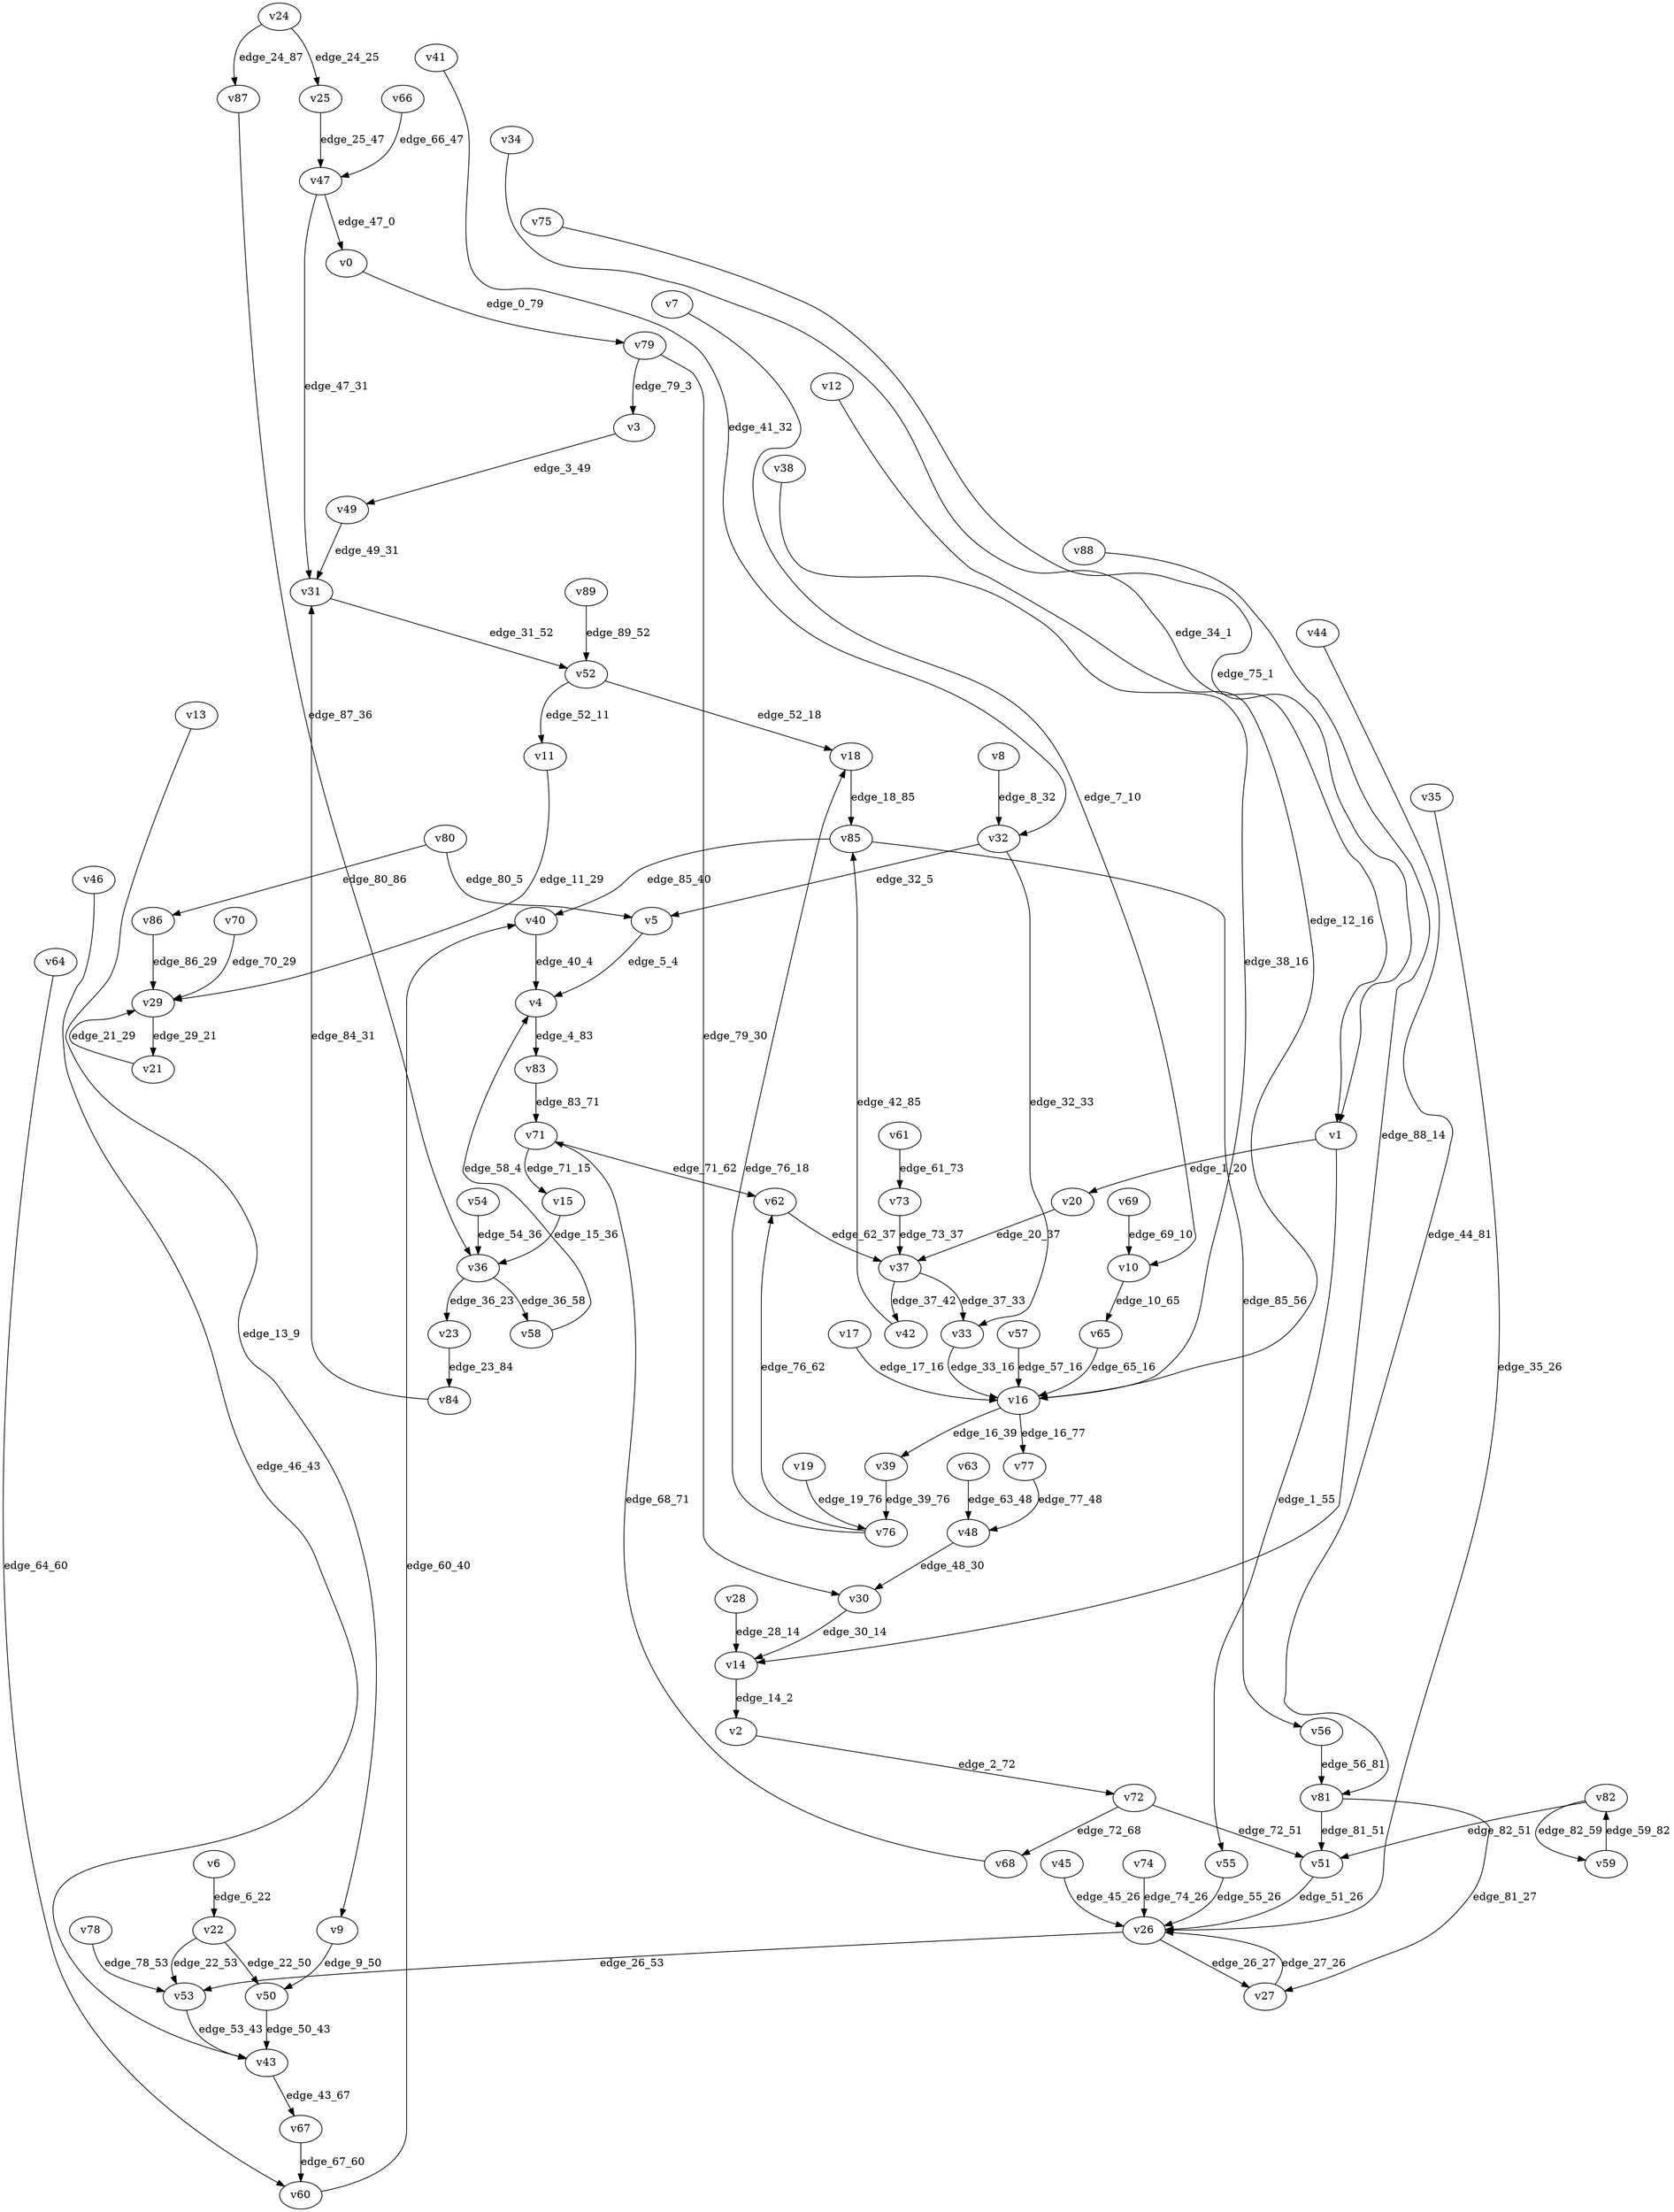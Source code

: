 digraph G {
    // Stochastic discounted game

    v0 [name="v0", player=0];
    v1 [name="v1", player=-1];
    v2 [name="v2", player=1];
    v3 [name="v3", player=1];
    v4 [name="v4", player=-1];
    v5 [name="v5", player=0];
    v6 [name="v6", player=1];
    v7 [name="v7", player=1];
    v8 [name="v8", player=1];
    v9 [name="v9", player=-1];
    v10 [name="v10", player=-1];
    v11 [name="v11", player=1];
    v12 [name="v12", player=0];
    v13 [name="v13", player=0];
    v14 [name="v14", player=-1];
    v15 [name="v15", player=0];
    v16 [name="v16", player=-1];
    v17 [name="v17", player=1];
    v18 [name="v18", player=0];
    v19 [name="v19", player=1];
    v20 [name="v20", player=0];
    v21 [name="v21", player=1];
    v22 [name="v22", player=-1];
    v23 [name="v23", player=1];
    v24 [name="v24", player=-1];
    v25 [name="v25", player=0];
    v26 [name="v26", player=-1];
    v27 [name="v27", player=1];
    v28 [name="v28", player=0];
    v29 [name="v29", player=-1];
    v30 [name="v30", player=1];
    v31 [name="v31", player=0];
    v32 [name="v32", player=-1];
    v33 [name="v33", player=0];
    v34 [name="v34", player=1];
    v35 [name="v35", player=1];
    v36 [name="v36", player=-1];
    v37 [name="v37", player=-1];
    v38 [name="v38", player=0];
    v39 [name="v39", player=0];
    v40 [name="v40", player=0];
    v41 [name="v41", player=0];
    v42 [name="v42", player=0];
    v43 [name="v43", player=-1];
    v44 [name="v44", player=0];
    v45 [name="v45", player=1];
    v46 [name="v46", player=0];
    v47 [name="v47", player=-1];
    v48 [name="v48", player=-1];
    v49 [name="v49", player=-1];
    v50 [name="v50", player=0];
    v51 [name="v51", player=1];
    v52 [name="v52", player=-1];
    v53 [name="v53", player=0];
    v54 [name="v54", player=1];
    v55 [name="v55", player=1];
    v56 [name="v56", player=0];
    v57 [name="v57", player=0];
    v58 [name="v58", player=1];
    v59 [name="v59", player=0];
    v60 [name="v60", player=-1];
    v61 [name="v61", player=-1];
    v62 [name="v62", player=1];
    v63 [name="v63", player=0];
    v64 [name="v64", player=1];
    v65 [name="v65", player=1];
    v66 [name="v66", player=1];
    v67 [name="v67", player=0];
    v68 [name="v68", player=0];
    v69 [name="v69", player=1];
    v70 [name="v70", player=1];
    v71 [name="v71", player=-1];
    v72 [name="v72", player=-1];
    v73 [name="v73", player=0];
    v74 [name="v74", player=1];
    v75 [name="v75", player=1];
    v76 [name="v76", player=-1];
    v77 [name="v77", player=0];
    v78 [name="v78", player=-1];
    v79 [name="v79", player=-1];
    v80 [name="v80", player=-1];
    v81 [name="v81", player=-1];
    v82 [name="v82", player=-1];
    v83 [name="v83", player=1];
    v84 [name="v84", player=-1];
    v85 [name="v85", player=-1];
    v86 [name="v86", player=0];
    v87 [name="v87", player=1];
    v88 [name="v88", player=0];
    v89 [name="v89", player=1];

    v0 -> v79 [label="edge_0_79", weight=-6.621770, discount=0.735210];
    v1 -> v20 [label="edge_1_20", probability=0.310186];
    v1 -> v55 [label="edge_1_55", probability=0.689814];
    v2 -> v72 [label="edge_2_72", weight=-8.353126, discount=0.101936];
    v3 -> v49 [label="edge_3_49", weight=0.699787, discount=0.518428];
    v4 -> v83 [label="edge_4_83", probability=1.000000];
    v5 -> v4 [label="edge_5_4", weight=0.914797, discount=0.485956];
    v6 -> v22 [label="edge_6_22", weight=8.203619, discount=0.129093];
    v7 -> v10 [label="edge_7_10", weight=-8.588811, discount=0.316500];
    v8 -> v32 [label="edge_8_32", weight=5.169889, discount=0.314093];
    v9 -> v50 [label="edge_9_50", probability=1.000000];
    v10 -> v65 [label="edge_10_65", probability=1.000000];
    v11 -> v29 [label="edge_11_29", weight=-6.684948, discount=0.758055];
    v12 -> v16 [label="edge_12_16", weight=-0.077362, discount=0.887869];
    v13 -> v9 [label="edge_13_9", weight=-2.455669, discount=0.706414];
    v14 -> v2 [label="edge_14_2", probability=1.000000];
    v15 -> v36 [label="edge_15_36", weight=-5.698995, discount=0.400386];
    v16 -> v77 [label="edge_16_77", probability=0.564406];
    v16 -> v39 [label="edge_16_39", probability=0.435594];
    v17 -> v16 [label="edge_17_16", weight=8.340351, discount=0.324145];
    v18 -> v85 [label="edge_18_85", weight=5.408006, discount=0.106298];
    v19 -> v76 [label="edge_19_76", weight=3.970688, discount=0.273015];
    v20 -> v37 [label="edge_20_37", weight=-5.417356, discount=0.366854];
    v21 -> v29 [label="edge_21_29", weight=0.324995, discount=0.230500];
    v22 -> v50 [label="edge_22_50", probability=0.622349];
    v22 -> v53 [label="edge_22_53", probability=0.377651];
    v23 -> v84 [label="edge_23_84", weight=-8.821049, discount=0.793143];
    v24 -> v87 [label="edge_24_87", probability=0.628122];
    v24 -> v25 [label="edge_24_25", probability=0.371878];
    v25 -> v47 [label="edge_25_47", weight=8.077882, discount=0.588500];
    v26 -> v53 [label="edge_26_53", probability=0.637967];
    v26 -> v27 [label="edge_26_27", probability=0.362033];
    v27 -> v26 [label="edge_27_26", weight=-9.308052, discount=0.395870];
    v28 -> v14 [label="edge_28_14", weight=6.848636, discount=0.649143];
    v29 -> v21 [label="edge_29_21", probability=1.000000];
    v30 -> v14 [label="edge_30_14", weight=-6.061521, discount=0.216117];
    v31 -> v52 [label="edge_31_52", weight=-5.555802, discount=0.261318];
    v32 -> v5 [label="edge_32_5", probability=0.322833];
    v32 -> v33 [label="edge_32_33", probability=0.677167];
    v33 -> v16 [label="edge_33_16", weight=4.803979, discount=0.737428];
    v34 -> v1 [label="edge_34_1", weight=0.788890, discount=0.641323];
    v35 -> v26 [label="edge_35_26", weight=-8.934012, discount=0.221243];
    v36 -> v23 [label="edge_36_23", probability=0.631030];
    v36 -> v58 [label="edge_36_58", probability=0.368970];
    v37 -> v33 [label="edge_37_33", probability=0.584139];
    v37 -> v42 [label="edge_37_42", probability=0.415861];
    v38 -> v16 [label="edge_38_16", weight=-2.637701, discount=0.859494];
    v39 -> v76 [label="edge_39_76", weight=7.511813, discount=0.725852];
    v40 -> v4 [label="edge_40_4", weight=4.427438, discount=0.361388];
    v41 -> v32 [label="edge_41_32", weight=-8.599653, discount=0.847896];
    v42 -> v85 [label="edge_42_85", weight=2.355300, discount=0.166753];
    v43 -> v67 [label="edge_43_67", probability=1.000000];
    v44 -> v81 [label="edge_44_81", weight=-4.869009, discount=0.511895];
    v45 -> v26 [label="edge_45_26", weight=7.660925, discount=0.370549];
    v46 -> v43 [label="edge_46_43", weight=-6.504013, discount=0.332510];
    v47 -> v31 [label="edge_47_31", probability=0.338273];
    v47 -> v0 [label="edge_47_0", probability=0.661727];
    v48 -> v30 [label="edge_48_30", probability=1.000000];
    v49 -> v31 [label="edge_49_31", probability=1.000000];
    v50 -> v43 [label="edge_50_43", weight=8.275531, discount=0.215178];
    v51 -> v26 [label="edge_51_26", weight=-4.585331, discount=0.646366];
    v52 -> v11 [label="edge_52_11", probability=0.682902];
    v52 -> v18 [label="edge_52_18", probability=0.317098];
    v53 -> v43 [label="edge_53_43", weight=2.700439, discount=0.653353];
    v54 -> v36 [label="edge_54_36", weight=6.356197, discount=0.702684];
    v55 -> v26 [label="edge_55_26", weight=9.763641, discount=0.310979];
    v56 -> v81 [label="edge_56_81", weight=9.393480, discount=0.176149];
    v57 -> v16 [label="edge_57_16", weight=7.706931, discount=0.280687];
    v58 -> v4 [label="edge_58_4", weight=-3.612899, discount=0.131989];
    v59 -> v82 [label="edge_59_82", weight=3.219722, discount=0.347175];
    v60 -> v40 [label="edge_60_40", probability=1.000000];
    v61 -> v73 [label="edge_61_73", probability=1.000000];
    v62 -> v37 [label="edge_62_37", weight=-2.297351, discount=0.587621];
    v63 -> v48 [label="edge_63_48", weight=9.123231, discount=0.630521];
    v64 -> v60 [label="edge_64_60", weight=-6.703139, discount=0.237765];
    v65 -> v16 [label="edge_65_16", weight=6.060032, discount=0.436174];
    v66 -> v47 [label="edge_66_47", weight=6.292897, discount=0.159260];
    v67 -> v60 [label="edge_67_60", weight=5.788596, discount=0.481601];
    v68 -> v71 [label="edge_68_71", weight=-0.514565, discount=0.537879];
    v69 -> v10 [label="edge_69_10", weight=5.201472, discount=0.538088];
    v70 -> v29 [label="edge_70_29", weight=6.470114, discount=0.550295];
    v71 -> v15 [label="edge_71_15", probability=0.335492];
    v71 -> v62 [label="edge_71_62", probability=0.664508];
    v72 -> v51 [label="edge_72_51", probability=0.348534];
    v72 -> v68 [label="edge_72_68", probability=0.651466];
    v73 -> v37 [label="edge_73_37", weight=8.860192, discount=0.668599];
    v74 -> v26 [label="edge_74_26", weight=8.165141, discount=0.295396];
    v75 -> v1 [label="edge_75_1", weight=-0.872492, discount=0.445671];
    v76 -> v18 [label="edge_76_18", probability=0.671525];
    v76 -> v62 [label="edge_76_62", probability=0.328475];
    v77 -> v48 [label="edge_77_48", weight=-3.609675, discount=0.700279];
    v78 -> v53 [label="edge_78_53", probability=1.000000];
    v79 -> v3 [label="edge_79_3", probability=0.530829];
    v79 -> v30 [label="edge_79_30", probability=0.469171];
    v80 -> v5 [label="edge_80_5", probability=0.673562];
    v80 -> v86 [label="edge_80_86", probability=0.326438];
    v81 -> v27 [label="edge_81_27", probability=0.530144];
    v81 -> v51 [label="edge_81_51", probability=0.469856];
    v82 -> v51 [label="edge_82_51", probability=0.354076];
    v82 -> v59 [label="edge_82_59", probability=0.645924];
    v83 -> v71 [label="edge_83_71", weight=3.898068, discount=0.135550];
    v84 -> v31 [label="edge_84_31", probability=1.000000];
    v85 -> v40 [label="edge_85_40", probability=0.522460];
    v85 -> v56 [label="edge_85_56", probability=0.477540];
    v86 -> v29 [label="edge_86_29", weight=8.690975, discount=0.785584];
    v87 -> v36 [label="edge_87_36", weight=-7.903172, discount=0.206229];
    v88 -> v14 [label="edge_88_14", weight=0.983034, discount=0.245690];
    v89 -> v52 [label="edge_89_52", weight=2.145518, discount=0.434846];
}